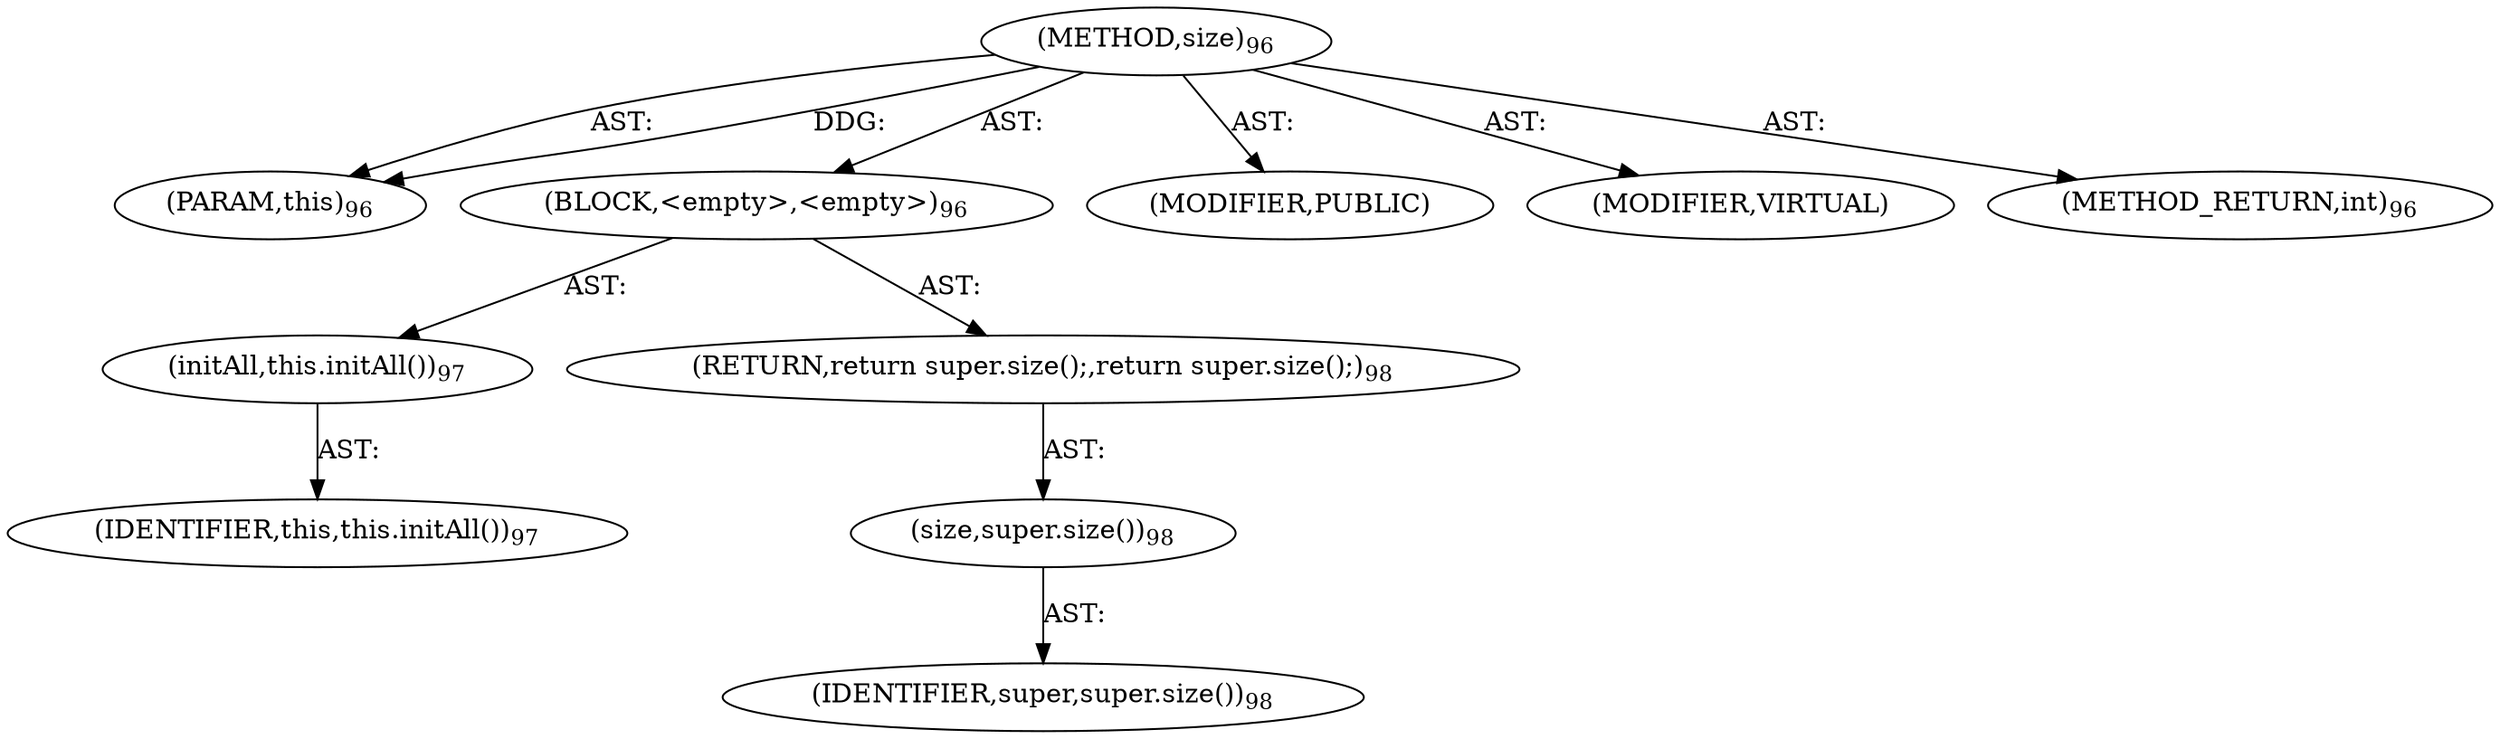 digraph "size" {  
"111669149700" [label = <(METHOD,size)<SUB>96</SUB>> ]
"115964116994" [label = <(PARAM,this)<SUB>96</SUB>> ]
"25769803781" [label = <(BLOCK,&lt;empty&gt;,&lt;empty&gt;)<SUB>96</SUB>> ]
"30064771082" [label = <(initAll,this.initAll())<SUB>97</SUB>> ]
"68719476738" [label = <(IDENTIFIER,this,this.initAll())<SUB>97</SUB>> ]
"146028888067" [label = <(RETURN,return super.size();,return super.size();)<SUB>98</SUB>> ]
"30064771083" [label = <(size,super.size())<SUB>98</SUB>> ]
"68719476749" [label = <(IDENTIFIER,super,super.size())<SUB>98</SUB>> ]
"133143986185" [label = <(MODIFIER,PUBLIC)> ]
"133143986186" [label = <(MODIFIER,VIRTUAL)> ]
"128849018884" [label = <(METHOD_RETURN,int)<SUB>96</SUB>> ]
  "111669149700" -> "115964116994"  [ label = "AST: "] 
  "111669149700" -> "25769803781"  [ label = "AST: "] 
  "111669149700" -> "133143986185"  [ label = "AST: "] 
  "111669149700" -> "133143986186"  [ label = "AST: "] 
  "111669149700" -> "128849018884"  [ label = "AST: "] 
  "25769803781" -> "30064771082"  [ label = "AST: "] 
  "25769803781" -> "146028888067"  [ label = "AST: "] 
  "30064771082" -> "68719476738"  [ label = "AST: "] 
  "146028888067" -> "30064771083"  [ label = "AST: "] 
  "30064771083" -> "68719476749"  [ label = "AST: "] 
  "111669149700" -> "115964116994"  [ label = "DDG: "] 
}
